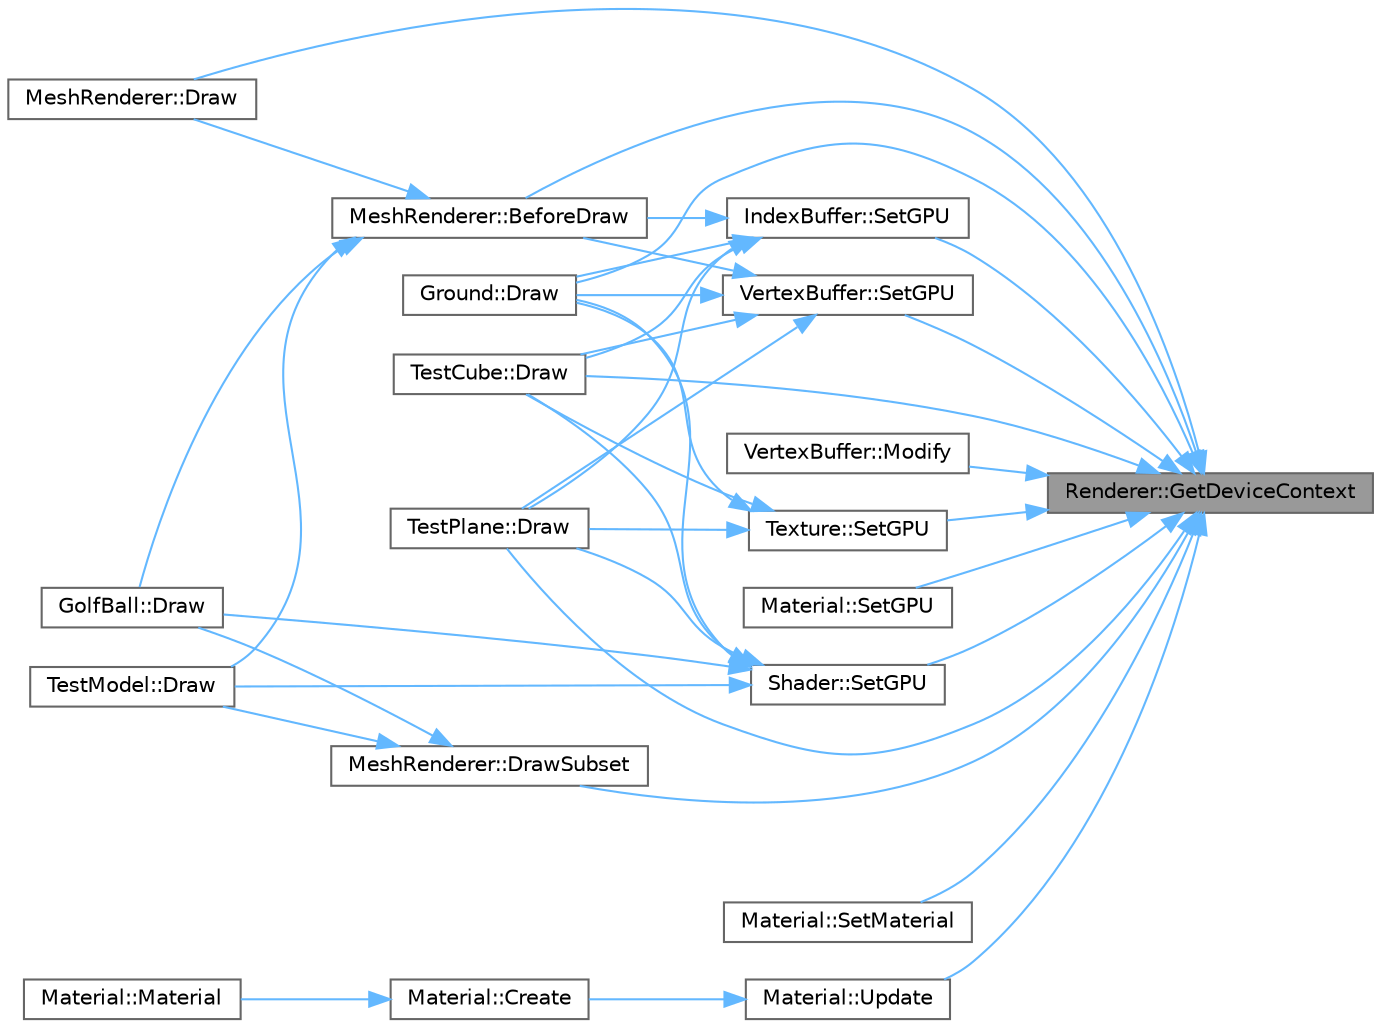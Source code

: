 digraph "Renderer::GetDeviceContext"
{
 // LATEX_PDF_SIZE
  bgcolor="transparent";
  edge [fontname=Helvetica,fontsize=10,labelfontname=Helvetica,labelfontsize=10];
  node [fontname=Helvetica,fontsize=10,shape=box,height=0.2,width=0.4];
  rankdir="RL";
  Node1 [id="Node000001",label="Renderer::GetDeviceContext",height=0.2,width=0.4,color="gray40", fillcolor="grey60", style="filled", fontcolor="black",tooltip=" "];
  Node1 -> Node2 [id="edge38_Node000001_Node000002",dir="back",color="steelblue1",style="solid",tooltip=" "];
  Node2 [id="Node000002",label="MeshRenderer::BeforeDraw",height=0.2,width=0.4,color="grey40", fillcolor="white", style="filled",URL="$class_mesh_renderer.html#ae286a90ae654b01b56420dc3a819b314",tooltip=" "];
  Node2 -> Node3 [id="edge39_Node000002_Node000003",dir="back",color="steelblue1",style="solid",tooltip=" "];
  Node3 [id="Node000003",label="GolfBall::Draw",height=0.2,width=0.4,color="grey40", fillcolor="white", style="filled",URL="$class_golf_ball.html#a5386af8ca0ebcd61f8c9889f511bfa2b",tooltip=" "];
  Node2 -> Node4 [id="edge40_Node000002_Node000004",dir="back",color="steelblue1",style="solid",tooltip=" "];
  Node4 [id="Node000004",label="MeshRenderer::Draw",height=0.2,width=0.4,color="grey40", fillcolor="white", style="filled",URL="$class_mesh_renderer.html#a9013b56c1b4d52152677c5317d4274b2",tooltip=" "];
  Node2 -> Node5 [id="edge41_Node000002_Node000005",dir="back",color="steelblue1",style="solid",tooltip=" "];
  Node5 [id="Node000005",label="TestModel::Draw",height=0.2,width=0.4,color="grey40", fillcolor="white", style="filled",URL="$class_test_model.html#a18bc7f4a5f9d405af758572b7bd55258",tooltip=" "];
  Node1 -> Node6 [id="edge42_Node000001_Node000006",dir="back",color="steelblue1",style="solid",tooltip=" "];
  Node6 [id="Node000006",label="Ground::Draw",height=0.2,width=0.4,color="grey40", fillcolor="white", style="filled",URL="$class_ground.html#a2370ec120536f0831d1a4fe59cae804f",tooltip=" "];
  Node1 -> Node4 [id="edge43_Node000001_Node000004",dir="back",color="steelblue1",style="solid",tooltip=" "];
  Node1 -> Node7 [id="edge44_Node000001_Node000007",dir="back",color="steelblue1",style="solid",tooltip=" "];
  Node7 [id="Node000007",label="TestCube::Draw",height=0.2,width=0.4,color="grey40", fillcolor="white", style="filled",URL="$class_test_cube.html#a9f98cf35cd30f59b226a4a3fff746b63",tooltip=" "];
  Node1 -> Node8 [id="edge45_Node000001_Node000008",dir="back",color="steelblue1",style="solid",tooltip=" "];
  Node8 [id="Node000008",label="TestPlane::Draw",height=0.2,width=0.4,color="grey40", fillcolor="white", style="filled",URL="$class_test_plane.html#a3911aded8e7c6e66a0ae477de7ac13ae",tooltip=" "];
  Node1 -> Node9 [id="edge46_Node000001_Node000009",dir="back",color="steelblue1",style="solid",tooltip=" "];
  Node9 [id="Node000009",label="MeshRenderer::DrawSubset",height=0.2,width=0.4,color="grey40", fillcolor="white", style="filled",URL="$class_mesh_renderer.html#ab7cebe997ca3a7ad354f44e85946c276",tooltip=" "];
  Node9 -> Node3 [id="edge47_Node000009_Node000003",dir="back",color="steelblue1",style="solid",tooltip=" "];
  Node9 -> Node5 [id="edge48_Node000009_Node000005",dir="back",color="steelblue1",style="solid",tooltip=" "];
  Node1 -> Node10 [id="edge49_Node000001_Node000010",dir="back",color="steelblue1",style="solid",tooltip=" "];
  Node10 [id="Node000010",label="VertexBuffer::Modify",height=0.2,width=0.4,color="grey40", fillcolor="white", style="filled",URL="$class_vertex_buffer.html#af820a0b31c6e694afebc61f6631c49c5",tooltip=" "];
  Node1 -> Node11 [id="edge50_Node000001_Node000011",dir="back",color="steelblue1",style="solid",tooltip=" "];
  Node11 [id="Node000011",label="IndexBuffer::SetGPU",height=0.2,width=0.4,color="grey40", fillcolor="white", style="filled",URL="$class_index_buffer.html#acb896224d5f0828f4d99bbf699771aa9",tooltip=" "];
  Node11 -> Node2 [id="edge51_Node000011_Node000002",dir="back",color="steelblue1",style="solid",tooltip=" "];
  Node11 -> Node6 [id="edge52_Node000011_Node000006",dir="back",color="steelblue1",style="solid",tooltip=" "];
  Node11 -> Node7 [id="edge53_Node000011_Node000007",dir="back",color="steelblue1",style="solid",tooltip=" "];
  Node11 -> Node8 [id="edge54_Node000011_Node000008",dir="back",color="steelblue1",style="solid",tooltip=" "];
  Node1 -> Node12 [id="edge55_Node000001_Node000012",dir="back",color="steelblue1",style="solid",tooltip=" "];
  Node12 [id="Node000012",label="Material::SetGPU",height=0.2,width=0.4,color="grey40", fillcolor="white", style="filled",URL="$class_material.html#a7b0803f8bfd73f4fb54da4ab697eaf8b",tooltip=" "];
  Node1 -> Node13 [id="edge56_Node000001_Node000013",dir="back",color="steelblue1",style="solid",tooltip=" "];
  Node13 [id="Node000013",label="Shader::SetGPU",height=0.2,width=0.4,color="grey40", fillcolor="white", style="filled",URL="$class_shader.html#a811382542f994084a86f29606d5255ed",tooltip=" "];
  Node13 -> Node3 [id="edge57_Node000013_Node000003",dir="back",color="steelblue1",style="solid",tooltip=" "];
  Node13 -> Node6 [id="edge58_Node000013_Node000006",dir="back",color="steelblue1",style="solid",tooltip=" "];
  Node13 -> Node7 [id="edge59_Node000013_Node000007",dir="back",color="steelblue1",style="solid",tooltip=" "];
  Node13 -> Node5 [id="edge60_Node000013_Node000005",dir="back",color="steelblue1",style="solid",tooltip=" "];
  Node13 -> Node8 [id="edge61_Node000013_Node000008",dir="back",color="steelblue1",style="solid",tooltip=" "];
  Node1 -> Node14 [id="edge62_Node000001_Node000014",dir="back",color="steelblue1",style="solid",tooltip=" "];
  Node14 [id="Node000014",label="Texture::SetGPU",height=0.2,width=0.4,color="grey40", fillcolor="white", style="filled",URL="$class_texture.html#a4a650974063d09a0d8b759994e8bc85a",tooltip=" "];
  Node14 -> Node6 [id="edge63_Node000014_Node000006",dir="back",color="steelblue1",style="solid",tooltip=" "];
  Node14 -> Node7 [id="edge64_Node000014_Node000007",dir="back",color="steelblue1",style="solid",tooltip=" "];
  Node14 -> Node8 [id="edge65_Node000014_Node000008",dir="back",color="steelblue1",style="solid",tooltip=" "];
  Node1 -> Node15 [id="edge66_Node000001_Node000015",dir="back",color="steelblue1",style="solid",tooltip=" "];
  Node15 [id="Node000015",label="VertexBuffer::SetGPU",height=0.2,width=0.4,color="grey40", fillcolor="white", style="filled",URL="$class_vertex_buffer.html#a5cce227e623555879628165b9855c614",tooltip=" "];
  Node15 -> Node2 [id="edge67_Node000015_Node000002",dir="back",color="steelblue1",style="solid",tooltip=" "];
  Node15 -> Node6 [id="edge68_Node000015_Node000006",dir="back",color="steelblue1",style="solid",tooltip=" "];
  Node15 -> Node7 [id="edge69_Node000015_Node000007",dir="back",color="steelblue1",style="solid",tooltip=" "];
  Node15 -> Node8 [id="edge70_Node000015_Node000008",dir="back",color="steelblue1",style="solid",tooltip=" "];
  Node1 -> Node16 [id="edge71_Node000001_Node000016",dir="back",color="steelblue1",style="solid",tooltip=" "];
  Node16 [id="Node000016",label="Material::SetMaterial",height=0.2,width=0.4,color="grey40", fillcolor="white", style="filled",URL="$class_material.html#a9da08daeabc17958465476ad6470c18b",tooltip=" "];
  Node1 -> Node17 [id="edge72_Node000001_Node000017",dir="back",color="steelblue1",style="solid",tooltip=" "];
  Node17 [id="Node000017",label="Material::Update",height=0.2,width=0.4,color="grey40", fillcolor="white", style="filled",URL="$class_material.html#a29194f54f95adb35452acd85066b3b7d",tooltip=" "];
  Node17 -> Node18 [id="edge73_Node000017_Node000018",dir="back",color="steelblue1",style="solid",tooltip=" "];
  Node18 [id="Node000018",label="Material::Create",height=0.2,width=0.4,color="grey40", fillcolor="white", style="filled",URL="$class_material.html#a2be31dc5e88124a50e410cc058cdc2e4",tooltip=" "];
  Node18 -> Node19 [id="edge74_Node000018_Node000019",dir="back",color="steelblue1",style="solid",tooltip=" "];
  Node19 [id="Node000019",label="Material::Material",height=0.2,width=0.4,color="grey40", fillcolor="white", style="filled",URL="$class_material.html#a6eb1d1e57ee26abc2b9380f3d662e0fc",tooltip=" "];
}

